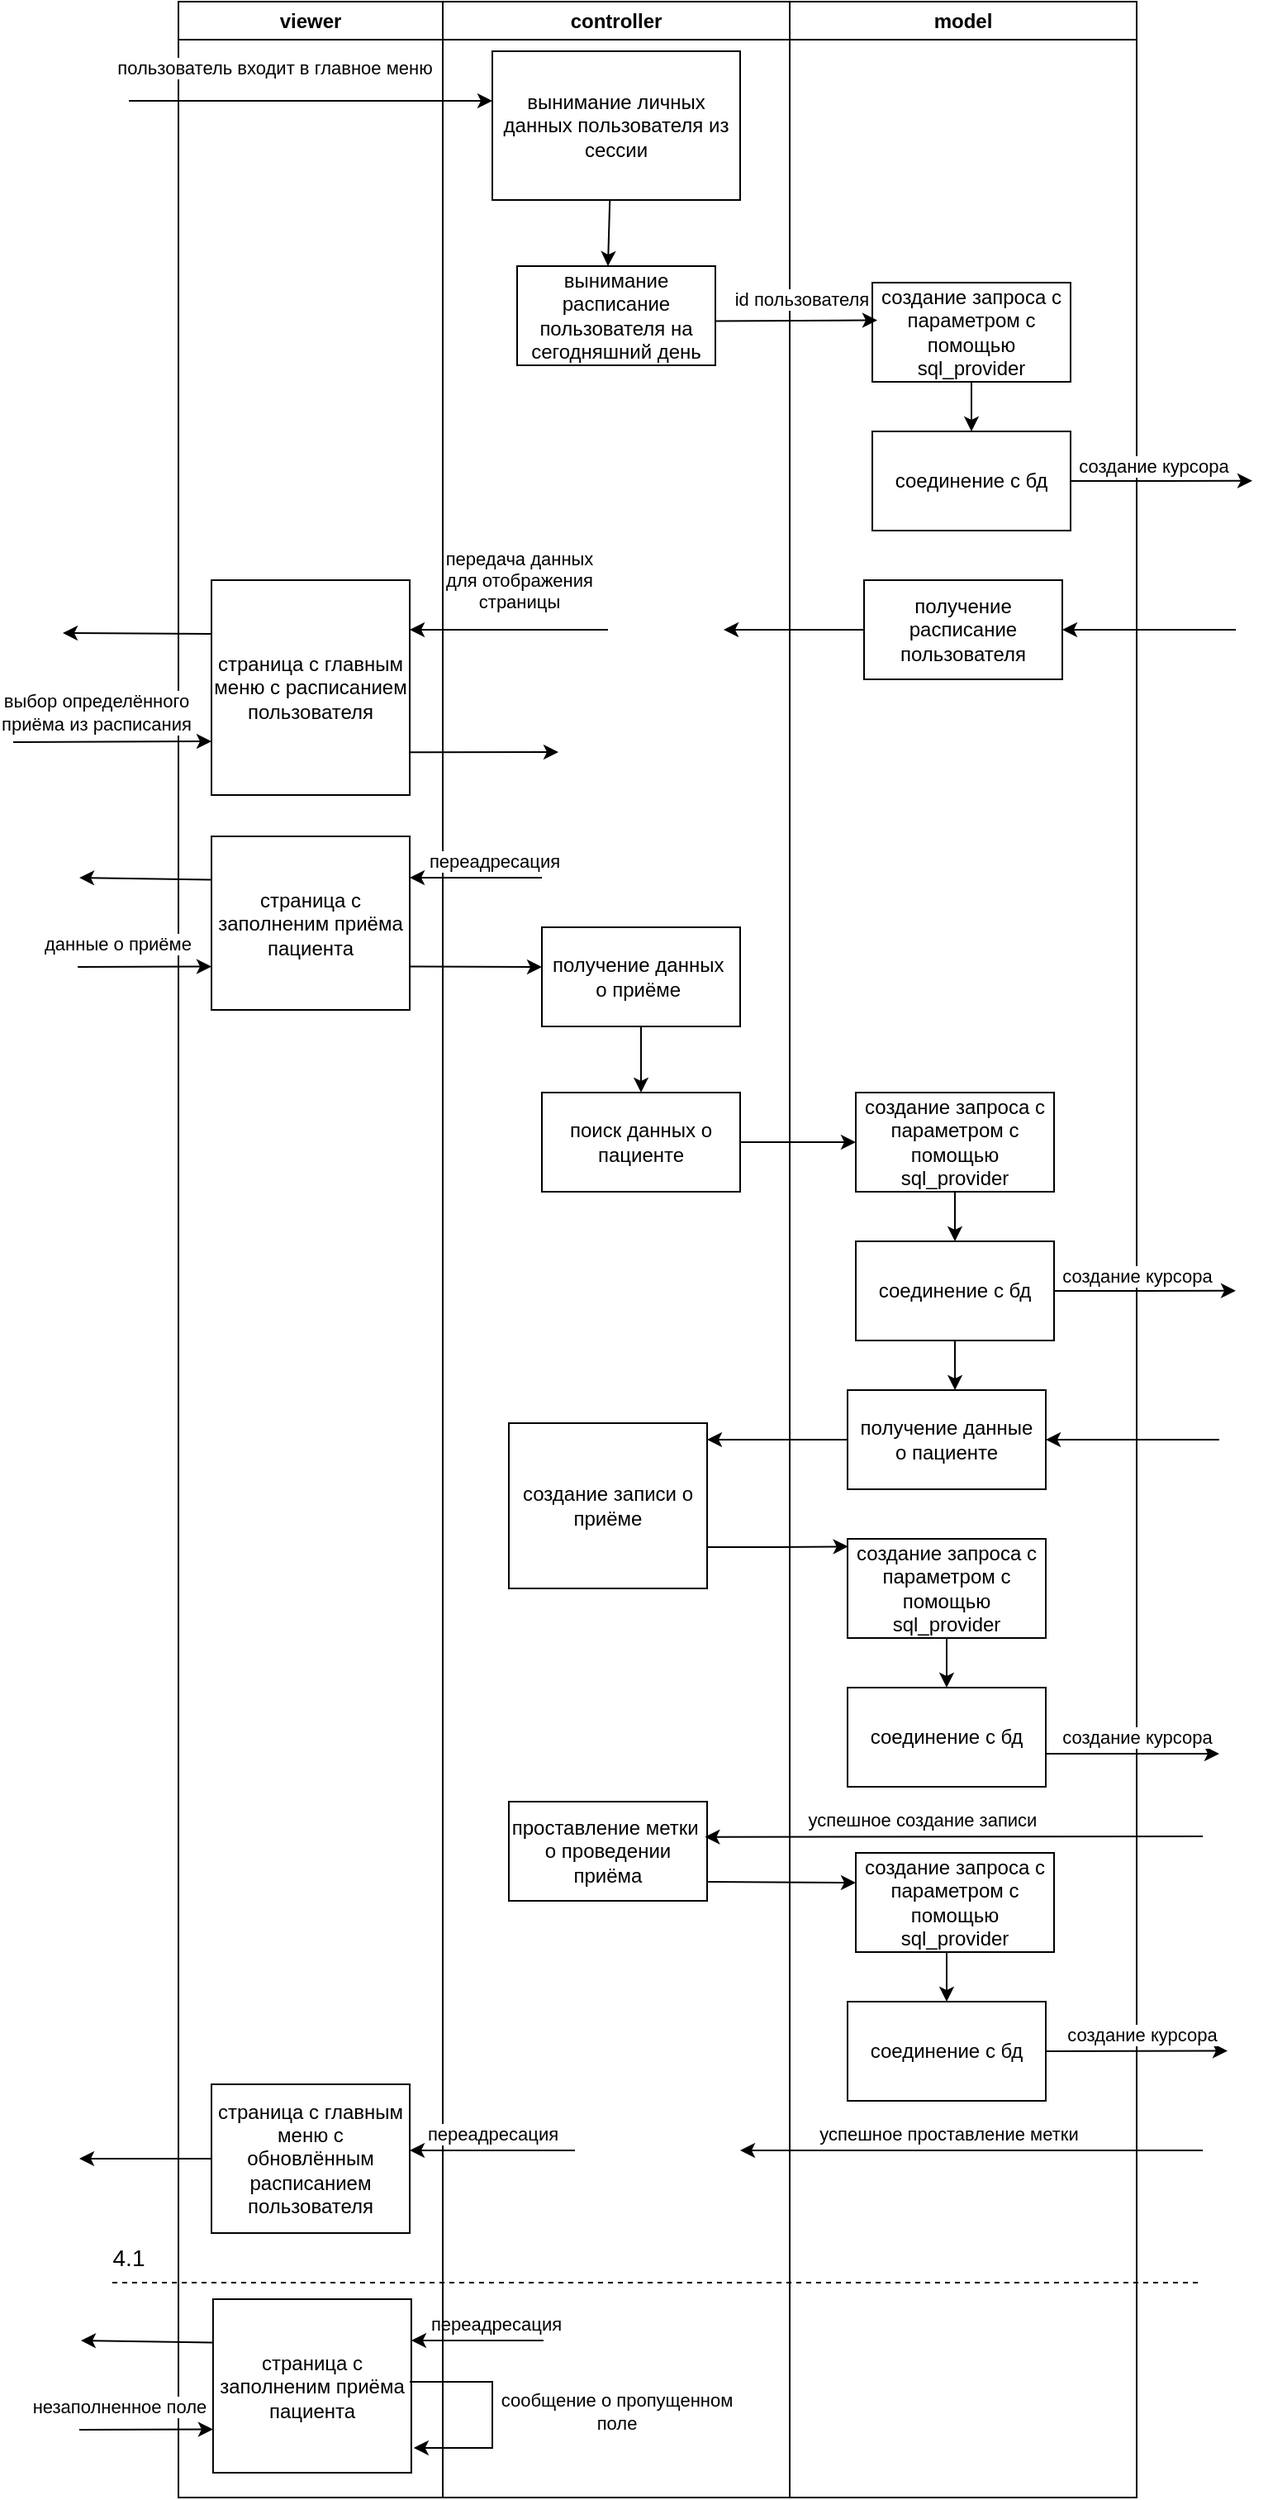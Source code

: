 <mxfile version="24.7.17">
  <diagram name="Страница — 1" id="mdZop4yMPsY5x1lwPoGk">
    <mxGraphModel dx="1154" dy="582" grid="1" gridSize="10" guides="1" tooltips="1" connect="1" arrows="1" fold="1" page="1" pageScale="1" pageWidth="827" pageHeight="1169" math="0" shadow="0">
      <root>
        <mxCell id="0" />
        <mxCell id="1" parent="0" />
        <mxCell id="8ZPKh4p41pyXTYQGt3iQ-1" value="viewer" style="swimlane;whiteSpace=wrap;html=1;" parent="1" vertex="1">
          <mxGeometry x="140" y="80" width="160" height="1510" as="geometry" />
        </mxCell>
        <mxCell id="mrr8fVG9p4sFcmQBdd4a-19" value="страница с главным меню с расписанием пользователя" style="rounded=0;whiteSpace=wrap;html=1;" vertex="1" parent="8ZPKh4p41pyXTYQGt3iQ-1">
          <mxGeometry x="20" y="350" width="120" height="130" as="geometry" />
        </mxCell>
        <mxCell id="mrr8fVG9p4sFcmQBdd4a-27" value="страница с заполненим приёма пациента" style="rounded=0;whiteSpace=wrap;html=1;" vertex="1" parent="8ZPKh4p41pyXTYQGt3iQ-1">
          <mxGeometry x="20" y="505" width="120" height="105" as="geometry" />
        </mxCell>
        <mxCell id="mrr8fVG9p4sFcmQBdd4a-67" value="страница с главным меню с обновлённым расписанием пользователя" style="rounded=0;whiteSpace=wrap;html=1;" vertex="1" parent="8ZPKh4p41pyXTYQGt3iQ-1">
          <mxGeometry x="20" y="1260" width="120" height="90" as="geometry" />
        </mxCell>
        <mxCell id="mrr8fVG9p4sFcmQBdd4a-79" value="страница с заполненим приёма пациента" style="rounded=0;whiteSpace=wrap;html=1;" vertex="1" parent="8ZPKh4p41pyXTYQGt3iQ-1">
          <mxGeometry x="20.95" y="1390" width="120" height="105" as="geometry" />
        </mxCell>
        <mxCell id="mrr8fVG9p4sFcmQBdd4a-80" value="" style="endArrow=classic;html=1;rounded=0;" edge="1" parent="8ZPKh4p41pyXTYQGt3iQ-1">
          <mxGeometry width="50" height="50" relative="1" as="geometry">
            <mxPoint x="220.95" y="1415" as="sourcePoint" />
            <mxPoint x="140.95" y="1415" as="targetPoint" />
          </mxGeometry>
        </mxCell>
        <mxCell id="mrr8fVG9p4sFcmQBdd4a-81" value="переадресация" style="edgeLabel;html=1;align=center;verticalAlign=middle;resizable=0;points=[];" vertex="1" connectable="0" parent="mrr8fVG9p4sFcmQBdd4a-80">
          <mxGeometry x="-0.182" y="-2" relative="1" as="geometry">
            <mxPoint x="3" y="-8" as="offset" />
          </mxGeometry>
        </mxCell>
        <mxCell id="mrr8fVG9p4sFcmQBdd4a-83" value="" style="endArrow=classic;html=1;rounded=0;exitX=0;exitY=0.25;exitDx=0;exitDy=0;" edge="1" parent="8ZPKh4p41pyXTYQGt3iQ-1" source="mrr8fVG9p4sFcmQBdd4a-79">
          <mxGeometry width="50" height="50" relative="1" as="geometry">
            <mxPoint x="240.95" y="1375" as="sourcePoint" />
            <mxPoint x="-59.05" y="1415" as="targetPoint" />
          </mxGeometry>
        </mxCell>
        <mxCell id="mrr8fVG9p4sFcmQBdd4a-84" value="" style="endArrow=classic;html=1;rounded=0;entryX=0;entryY=0.75;entryDx=0;entryDy=0;" edge="1" parent="8ZPKh4p41pyXTYQGt3iQ-1" target="mrr8fVG9p4sFcmQBdd4a-79">
          <mxGeometry width="50" height="50" relative="1" as="geometry">
            <mxPoint x="-60.002" y="1469" as="sourcePoint" />
            <mxPoint x="290.95" y="1395" as="targetPoint" />
          </mxGeometry>
        </mxCell>
        <mxCell id="mrr8fVG9p4sFcmQBdd4a-85" value="незаполненное поле" style="edgeLabel;html=1;align=center;verticalAlign=middle;resizable=0;points=[];" vertex="1" connectable="0" parent="mrr8fVG9p4sFcmQBdd4a-84">
          <mxGeometry x="-0.408" y="-2" relative="1" as="geometry">
            <mxPoint y="-16" as="offset" />
          </mxGeometry>
        </mxCell>
        <mxCell id="8ZPKh4p41pyXTYQGt3iQ-3" value="model" style="swimlane;whiteSpace=wrap;html=1;" parent="1" vertex="1">
          <mxGeometry x="510" y="80" width="210" height="1510" as="geometry" />
        </mxCell>
        <mxCell id="mrr8fVG9p4sFcmQBdd4a-13" style="edgeStyle=orthogonalEdgeStyle;rounded=0;orthogonalLoop=1;jettySize=auto;html=1;exitX=0.5;exitY=1;exitDx=0;exitDy=0;" edge="1" parent="8ZPKh4p41pyXTYQGt3iQ-3" source="mrr8fVG9p4sFcmQBdd4a-11" target="mrr8fVG9p4sFcmQBdd4a-12">
          <mxGeometry relative="1" as="geometry" />
        </mxCell>
        <mxCell id="mrr8fVG9p4sFcmQBdd4a-11" value="создание запроса с параметром с помощью sql_provider" style="rounded=0;whiteSpace=wrap;html=1;" vertex="1" parent="8ZPKh4p41pyXTYQGt3iQ-3">
          <mxGeometry x="50" y="170" width="120" height="60" as="geometry" />
        </mxCell>
        <mxCell id="mrr8fVG9p4sFcmQBdd4a-14" style="edgeStyle=orthogonalEdgeStyle;rounded=0;orthogonalLoop=1;jettySize=auto;html=1;exitX=1;exitY=0.5;exitDx=0;exitDy=0;" edge="1" parent="8ZPKh4p41pyXTYQGt3iQ-3" source="mrr8fVG9p4sFcmQBdd4a-12">
          <mxGeometry relative="1" as="geometry">
            <mxPoint x="280" y="289.905" as="targetPoint" />
          </mxGeometry>
        </mxCell>
        <mxCell id="mrr8fVG9p4sFcmQBdd4a-15" value="создание курсора" style="edgeLabel;html=1;align=center;verticalAlign=middle;resizable=0;points=[];" vertex="1" connectable="0" parent="mrr8fVG9p4sFcmQBdd4a-14">
          <mxGeometry x="0.209" relative="1" as="geometry">
            <mxPoint x="-16" y="-10" as="offset" />
          </mxGeometry>
        </mxCell>
        <mxCell id="mrr8fVG9p4sFcmQBdd4a-12" value="соединение с бд" style="rounded=0;whiteSpace=wrap;html=1;" vertex="1" parent="8ZPKh4p41pyXTYQGt3iQ-3">
          <mxGeometry x="50" y="260" width="120" height="60" as="geometry" />
        </mxCell>
        <mxCell id="mrr8fVG9p4sFcmQBdd4a-16" value="получение расписание пользователя" style="rounded=0;whiteSpace=wrap;html=1;" vertex="1" parent="8ZPKh4p41pyXTYQGt3iQ-3">
          <mxGeometry x="45" y="350" width="120" height="60" as="geometry" />
        </mxCell>
        <mxCell id="mrr8fVG9p4sFcmQBdd4a-36" value="" style="endArrow=classic;html=1;rounded=0;exitX=1;exitY=0.5;exitDx=0;exitDy=0;" edge="1" parent="8ZPKh4p41pyXTYQGt3iQ-3" source="mrr8fVG9p4sFcmQBdd4a-35">
          <mxGeometry width="50" height="50" relative="1" as="geometry">
            <mxPoint x="10" y="690" as="sourcePoint" />
            <mxPoint x="40" y="690" as="targetPoint" />
          </mxGeometry>
        </mxCell>
        <mxCell id="mrr8fVG9p4sFcmQBdd4a-37" value="создание запроса с параметром с помощью sql_provider" style="rounded=0;whiteSpace=wrap;html=1;" vertex="1" parent="8ZPKh4p41pyXTYQGt3iQ-3">
          <mxGeometry x="40" y="660" width="120" height="60" as="geometry" />
        </mxCell>
        <mxCell id="mrr8fVG9p4sFcmQBdd4a-38" style="edgeStyle=orthogonalEdgeStyle;rounded=0;orthogonalLoop=1;jettySize=auto;html=1;exitX=1;exitY=0.5;exitDx=0;exitDy=0;" edge="1" parent="8ZPKh4p41pyXTYQGt3iQ-3" source="mrr8fVG9p4sFcmQBdd4a-40">
          <mxGeometry relative="1" as="geometry">
            <mxPoint x="270" y="779.905" as="targetPoint" />
          </mxGeometry>
        </mxCell>
        <mxCell id="mrr8fVG9p4sFcmQBdd4a-39" value="создание курсора" style="edgeLabel;html=1;align=center;verticalAlign=middle;resizable=0;points=[];" vertex="1" connectable="0" parent="mrr8fVG9p4sFcmQBdd4a-38">
          <mxGeometry x="0.209" relative="1" as="geometry">
            <mxPoint x="-16" y="-10" as="offset" />
          </mxGeometry>
        </mxCell>
        <mxCell id="mrr8fVG9p4sFcmQBdd4a-40" value="соединение с бд" style="rounded=0;whiteSpace=wrap;html=1;" vertex="1" parent="8ZPKh4p41pyXTYQGt3iQ-3">
          <mxGeometry x="40" y="750" width="120" height="60" as="geometry" />
        </mxCell>
        <mxCell id="mrr8fVG9p4sFcmQBdd4a-41" value="получение данные&lt;br&gt;о пациенте" style="rounded=0;whiteSpace=wrap;html=1;" vertex="1" parent="8ZPKh4p41pyXTYQGt3iQ-3">
          <mxGeometry x="35" y="840" width="120" height="60" as="geometry" />
        </mxCell>
        <mxCell id="mrr8fVG9p4sFcmQBdd4a-42" value="" style="endArrow=classic;html=1;rounded=0;entryX=1;entryY=0.5;entryDx=0;entryDy=0;" edge="1" parent="8ZPKh4p41pyXTYQGt3iQ-3" target="mrr8fVG9p4sFcmQBdd4a-41">
          <mxGeometry width="50" height="50" relative="1" as="geometry">
            <mxPoint x="260" y="870" as="sourcePoint" />
            <mxPoint x="260" y="950" as="targetPoint" />
          </mxGeometry>
        </mxCell>
        <mxCell id="mrr8fVG9p4sFcmQBdd4a-43" value="" style="endArrow=classic;html=1;rounded=0;exitX=0;exitY=0.5;exitDx=0;exitDy=0;" edge="1" parent="8ZPKh4p41pyXTYQGt3iQ-3" source="mrr8fVG9p4sFcmQBdd4a-41">
          <mxGeometry width="50" height="50" relative="1" as="geometry">
            <mxPoint x="-140" y="870" as="sourcePoint" />
            <mxPoint x="-50" y="870" as="targetPoint" />
          </mxGeometry>
        </mxCell>
        <mxCell id="mrr8fVG9p4sFcmQBdd4a-44" value="" style="endArrow=classic;html=1;rounded=0;exitX=0.5;exitY=1;exitDx=0;exitDy=0;entryX=0.5;entryY=0;entryDx=0;entryDy=0;" edge="1" parent="8ZPKh4p41pyXTYQGt3iQ-3" source="mrr8fVG9p4sFcmQBdd4a-37" target="mrr8fVG9p4sFcmQBdd4a-40">
          <mxGeometry width="50" height="50" relative="1" as="geometry">
            <mxPoint x="-80" y="790" as="sourcePoint" />
            <mxPoint x="-30" y="740" as="targetPoint" />
          </mxGeometry>
        </mxCell>
        <mxCell id="mrr8fVG9p4sFcmQBdd4a-45" value="" style="endArrow=classic;html=1;rounded=0;exitX=0.5;exitY=1;exitDx=0;exitDy=0;entryX=0.542;entryY=0;entryDx=0;entryDy=0;entryPerimeter=0;" edge="1" parent="8ZPKh4p41pyXTYQGt3iQ-3" source="mrr8fVG9p4sFcmQBdd4a-40" target="mrr8fVG9p4sFcmQBdd4a-41">
          <mxGeometry width="50" height="50" relative="1" as="geometry">
            <mxPoint x="-80" y="790" as="sourcePoint" />
            <mxPoint x="-30" y="740" as="targetPoint" />
          </mxGeometry>
        </mxCell>
        <mxCell id="mrr8fVG9p4sFcmQBdd4a-49" value="создание запроса с параметром с помощью sql_provider" style="rounded=0;whiteSpace=wrap;html=1;" vertex="1" parent="8ZPKh4p41pyXTYQGt3iQ-3">
          <mxGeometry x="35" y="930" width="120" height="60" as="geometry" />
        </mxCell>
        <mxCell id="mrr8fVG9p4sFcmQBdd4a-50" value="соединение с бд" style="rounded=0;whiteSpace=wrap;html=1;" vertex="1" parent="8ZPKh4p41pyXTYQGt3iQ-3">
          <mxGeometry x="35" y="1020" width="120" height="60" as="geometry" />
        </mxCell>
        <mxCell id="mrr8fVG9p4sFcmQBdd4a-51" value="" style="endArrow=classic;html=1;rounded=0;exitX=0.5;exitY=1;exitDx=0;exitDy=0;entryX=0.5;entryY=0;entryDx=0;entryDy=0;" edge="1" parent="8ZPKh4p41pyXTYQGt3iQ-3" source="mrr8fVG9p4sFcmQBdd4a-49" target="mrr8fVG9p4sFcmQBdd4a-50">
          <mxGeometry width="50" height="50" relative="1" as="geometry">
            <mxPoint x="-85" y="1060" as="sourcePoint" />
            <mxPoint x="-35" y="1010" as="targetPoint" />
          </mxGeometry>
        </mxCell>
        <mxCell id="mrr8fVG9p4sFcmQBdd4a-53" value="" style="endArrow=classic;html=1;rounded=0;" edge="1" parent="8ZPKh4p41pyXTYQGt3iQ-3">
          <mxGeometry width="50" height="50" relative="1" as="geometry">
            <mxPoint x="155" y="1060" as="sourcePoint" />
            <mxPoint x="260" y="1060" as="targetPoint" />
          </mxGeometry>
        </mxCell>
        <mxCell id="mrr8fVG9p4sFcmQBdd4a-54" value="создание курсора" style="edgeLabel;html=1;align=center;verticalAlign=middle;resizable=0;points=[];" vertex="1" connectable="0" parent="mrr8fVG9p4sFcmQBdd4a-53">
          <mxGeometry x="0.368" relative="1" as="geometry">
            <mxPoint x="-17" y="-10" as="offset" />
          </mxGeometry>
        </mxCell>
        <mxCell id="mrr8fVG9p4sFcmQBdd4a-62" style="edgeStyle=orthogonalEdgeStyle;rounded=0;orthogonalLoop=1;jettySize=auto;html=1;exitX=0.5;exitY=1;exitDx=0;exitDy=0;entryX=0.5;entryY=0;entryDx=0;entryDy=0;" edge="1" parent="8ZPKh4p41pyXTYQGt3iQ-3" source="mrr8fVG9p4sFcmQBdd4a-59" target="mrr8fVG9p4sFcmQBdd4a-61">
          <mxGeometry relative="1" as="geometry" />
        </mxCell>
        <mxCell id="mrr8fVG9p4sFcmQBdd4a-59" value="создание запроса с параметром с помощью sql_provider" style="rounded=0;whiteSpace=wrap;html=1;" vertex="1" parent="8ZPKh4p41pyXTYQGt3iQ-3">
          <mxGeometry x="40" y="1120" width="120" height="60" as="geometry" />
        </mxCell>
        <mxCell id="mrr8fVG9p4sFcmQBdd4a-61" value="соединение с бд" style="rounded=0;whiteSpace=wrap;html=1;" vertex="1" parent="8ZPKh4p41pyXTYQGt3iQ-3">
          <mxGeometry x="35" y="1210" width="120" height="60" as="geometry" />
        </mxCell>
        <mxCell id="mrr8fVG9p4sFcmQBdd4a-65" value="" style="endArrow=classic;html=1;rounded=0;" edge="1" parent="8ZPKh4p41pyXTYQGt3iQ-3">
          <mxGeometry width="50" height="50" relative="1" as="geometry">
            <mxPoint x="250" y="1300" as="sourcePoint" />
            <mxPoint x="-30" y="1300" as="targetPoint" />
          </mxGeometry>
        </mxCell>
        <mxCell id="mrr8fVG9p4sFcmQBdd4a-66" value="успешное проставление метки" style="edgeLabel;html=1;align=center;verticalAlign=middle;resizable=0;points=[];" vertex="1" connectable="0" parent="mrr8fVG9p4sFcmQBdd4a-65">
          <mxGeometry x="0.21" y="-1" relative="1" as="geometry">
            <mxPoint x="15" y="-9" as="offset" />
          </mxGeometry>
        </mxCell>
        <mxCell id="mrr8fVG9p4sFcmQBdd4a-1" value="controller" style="swimlane;whiteSpace=wrap;html=1;" vertex="1" parent="1">
          <mxGeometry x="300" y="80" width="210" height="1510" as="geometry" />
        </mxCell>
        <mxCell id="mrr8fVG9p4sFcmQBdd4a-5" value="вынимание личных данных пользователя из сессии" style="rounded=0;whiteSpace=wrap;html=1;" vertex="1" parent="mrr8fVG9p4sFcmQBdd4a-1">
          <mxGeometry x="30" y="30" width="150" height="90" as="geometry" />
        </mxCell>
        <mxCell id="mrr8fVG9p4sFcmQBdd4a-8" value="вынимание расписание пользователя на сегодняшний день" style="rounded=0;whiteSpace=wrap;html=1;" vertex="1" parent="mrr8fVG9p4sFcmQBdd4a-1">
          <mxGeometry x="45" y="160" width="120" height="60" as="geometry" />
        </mxCell>
        <mxCell id="mrr8fVG9p4sFcmQBdd4a-26" value="" style="endArrow=classic;html=1;rounded=0;" edge="1" parent="mrr8fVG9p4sFcmQBdd4a-1">
          <mxGeometry width="50" height="50" relative="1" as="geometry">
            <mxPoint x="60" y="530" as="sourcePoint" />
            <mxPoint x="-20" y="530" as="targetPoint" />
          </mxGeometry>
        </mxCell>
        <mxCell id="mrr8fVG9p4sFcmQBdd4a-30" value="переадресация" style="edgeLabel;html=1;align=center;verticalAlign=middle;resizable=0;points=[];" vertex="1" connectable="0" parent="mrr8fVG9p4sFcmQBdd4a-26">
          <mxGeometry x="-0.182" y="-2" relative="1" as="geometry">
            <mxPoint x="3" y="-8" as="offset" />
          </mxGeometry>
        </mxCell>
        <mxCell id="mrr8fVG9p4sFcmQBdd4a-33" value="получение данных&amp;nbsp;&lt;br&gt;о приёме&amp;nbsp;" style="rounded=0;whiteSpace=wrap;html=1;" vertex="1" parent="mrr8fVG9p4sFcmQBdd4a-1">
          <mxGeometry x="60" y="560" width="120" height="60" as="geometry" />
        </mxCell>
        <mxCell id="mrr8fVG9p4sFcmQBdd4a-35" value="поиск данных о пациенте" style="rounded=0;whiteSpace=wrap;html=1;" vertex="1" parent="mrr8fVG9p4sFcmQBdd4a-1">
          <mxGeometry x="60" y="660" width="120" height="60" as="geometry" />
        </mxCell>
        <mxCell id="mrr8fVG9p4sFcmQBdd4a-47" value="создание записи о приёме" style="rounded=0;whiteSpace=wrap;html=1;" vertex="1" parent="mrr8fVG9p4sFcmQBdd4a-1">
          <mxGeometry x="40" y="860" width="120" height="100" as="geometry" />
        </mxCell>
        <mxCell id="mrr8fVG9p4sFcmQBdd4a-57" value="проставление метки&amp;nbsp;&lt;br&gt;о проведении приёма" style="rounded=0;whiteSpace=wrap;html=1;" vertex="1" parent="mrr8fVG9p4sFcmQBdd4a-1">
          <mxGeometry x="40" y="1089" width="120" height="60" as="geometry" />
        </mxCell>
        <mxCell id="mrr8fVG9p4sFcmQBdd4a-82" value="" style="endArrow=classic;html=1;rounded=0;exitX=1;exitY=0.75;exitDx=0;exitDy=0;entryX=1.012;entryY=0.857;entryDx=0;entryDy=0;entryPerimeter=0;" edge="1" parent="mrr8fVG9p4sFcmQBdd4a-1" target="mrr8fVG9p4sFcmQBdd4a-79">
          <mxGeometry width="50" height="50" relative="1" as="geometry">
            <mxPoint x="-20.0" y="1440" as="sourcePoint" />
            <mxPoint x="30" y="1480" as="targetPoint" />
            <Array as="points">
              <mxPoint x="30" y="1440" />
              <mxPoint x="30" y="1480" />
            </Array>
          </mxGeometry>
        </mxCell>
        <mxCell id="mrr8fVG9p4sFcmQBdd4a-86" value="сообщение о пропущенном&lt;br&gt;поле" style="edgeLabel;html=1;align=center;verticalAlign=middle;resizable=0;points=[];" vertex="1" connectable="0" parent="mrr8fVG9p4sFcmQBdd4a-82">
          <mxGeometry x="-0.018" y="-1" relative="1" as="geometry">
            <mxPoint x="76" as="offset" />
          </mxGeometry>
        </mxCell>
        <mxCell id="mrr8fVG9p4sFcmQBdd4a-2" value="" style="endArrow=classic;html=1;rounded=0;" edge="1" parent="1">
          <mxGeometry width="50" height="50" relative="1" as="geometry">
            <mxPoint x="110" y="140" as="sourcePoint" />
            <mxPoint x="330" y="140" as="targetPoint" />
          </mxGeometry>
        </mxCell>
        <mxCell id="mrr8fVG9p4sFcmQBdd4a-3" value="пользователь входит в главное меню" style="edgeLabel;html=1;align=center;verticalAlign=middle;resizable=0;points=[];" vertex="1" connectable="0" parent="mrr8fVG9p4sFcmQBdd4a-2">
          <mxGeometry x="-0.198" y="-2" relative="1" as="geometry">
            <mxPoint y="-22" as="offset" />
          </mxGeometry>
        </mxCell>
        <mxCell id="mrr8fVG9p4sFcmQBdd4a-7" value="" style="endArrow=classic;html=1;rounded=0;exitX=0.474;exitY=1.004;exitDx=0;exitDy=0;exitPerimeter=0;" edge="1" parent="1" source="mrr8fVG9p4sFcmQBdd4a-5">
          <mxGeometry width="50" height="50" relative="1" as="geometry">
            <mxPoint x="380" y="270" as="sourcePoint" />
            <mxPoint x="400" y="240" as="targetPoint" />
          </mxGeometry>
        </mxCell>
        <mxCell id="mrr8fVG9p4sFcmQBdd4a-9" value="" style="endArrow=classic;html=1;rounded=0;exitX=0.999;exitY=0.554;exitDx=0;exitDy=0;exitPerimeter=0;entryX=0.025;entryY=0.379;entryDx=0;entryDy=0;entryPerimeter=0;" edge="1" parent="1" source="mrr8fVG9p4sFcmQBdd4a-8" target="mrr8fVG9p4sFcmQBdd4a-11">
          <mxGeometry width="50" height="50" relative="1" as="geometry">
            <mxPoint x="380" y="270" as="sourcePoint" />
            <mxPoint x="540" y="273" as="targetPoint" />
          </mxGeometry>
        </mxCell>
        <mxCell id="mrr8fVG9p4sFcmQBdd4a-10" value="id пользователя" style="edgeLabel;html=1;align=center;verticalAlign=middle;resizable=0;points=[];" vertex="1" connectable="0" parent="mrr8fVG9p4sFcmQBdd4a-9">
          <mxGeometry x="-0.48" y="-1" relative="1" as="geometry">
            <mxPoint x="26" y="-14" as="offset" />
          </mxGeometry>
        </mxCell>
        <mxCell id="mrr8fVG9p4sFcmQBdd4a-17" value="" style="endArrow=classic;html=1;rounded=0;entryX=1;entryY=0.5;entryDx=0;entryDy=0;" edge="1" parent="1" target="mrr8fVG9p4sFcmQBdd4a-16">
          <mxGeometry width="50" height="50" relative="1" as="geometry">
            <mxPoint x="780" y="460" as="sourcePoint" />
            <mxPoint x="780" y="540" as="targetPoint" />
          </mxGeometry>
        </mxCell>
        <mxCell id="mrr8fVG9p4sFcmQBdd4a-18" value="" style="endArrow=classic;html=1;rounded=0;exitX=0;exitY=0.5;exitDx=0;exitDy=0;" edge="1" parent="1" source="mrr8fVG9p4sFcmQBdd4a-16">
          <mxGeometry width="50" height="50" relative="1" as="geometry">
            <mxPoint x="380" y="460" as="sourcePoint" />
            <mxPoint x="470" y="460" as="targetPoint" />
          </mxGeometry>
        </mxCell>
        <mxCell id="mrr8fVG9p4sFcmQBdd4a-20" value="" style="endArrow=classic;html=1;rounded=0;" edge="1" parent="1">
          <mxGeometry width="50" height="50" relative="1" as="geometry">
            <mxPoint x="400" y="460" as="sourcePoint" />
            <mxPoint x="280" y="460" as="targetPoint" />
          </mxGeometry>
        </mxCell>
        <mxCell id="mrr8fVG9p4sFcmQBdd4a-21" value="передача данных &lt;br&gt;для отображения &lt;br&gt;страницы" style="edgeLabel;html=1;align=center;verticalAlign=middle;resizable=0;points=[];" vertex="1" connectable="0" parent="mrr8fVG9p4sFcmQBdd4a-20">
          <mxGeometry x="-0.206" relative="1" as="geometry">
            <mxPoint x="-7" y="-30" as="offset" />
          </mxGeometry>
        </mxCell>
        <mxCell id="mrr8fVG9p4sFcmQBdd4a-22" value="" style="endArrow=classic;html=1;rounded=0;exitX=0;exitY=0.25;exitDx=0;exitDy=0;" edge="1" parent="1" source="mrr8fVG9p4sFcmQBdd4a-19">
          <mxGeometry width="50" height="50" relative="1" as="geometry">
            <mxPoint x="380" y="460" as="sourcePoint" />
            <mxPoint x="70" y="462" as="targetPoint" />
          </mxGeometry>
        </mxCell>
        <mxCell id="mrr8fVG9p4sFcmQBdd4a-23" value="" style="endArrow=classic;html=1;rounded=0;entryX=0;entryY=0.75;entryDx=0;entryDy=0;" edge="1" parent="1" target="mrr8fVG9p4sFcmQBdd4a-19">
          <mxGeometry width="50" height="50" relative="1" as="geometry">
            <mxPoint x="40" y="528" as="sourcePoint" />
            <mxPoint x="430" y="510" as="targetPoint" />
          </mxGeometry>
        </mxCell>
        <mxCell id="mrr8fVG9p4sFcmQBdd4a-24" value="выбор определённого &lt;br&gt;приёма из расписания" style="edgeLabel;html=1;align=center;verticalAlign=middle;resizable=0;points=[];" vertex="1" connectable="0" parent="mrr8fVG9p4sFcmQBdd4a-23">
          <mxGeometry x="-0.087" y="-1" relative="1" as="geometry">
            <mxPoint x="-5" y="-19" as="offset" />
          </mxGeometry>
        </mxCell>
        <mxCell id="mrr8fVG9p4sFcmQBdd4a-25" value="" style="endArrow=classic;html=1;rounded=0;exitX=0.997;exitY=0.801;exitDx=0;exitDy=0;exitPerimeter=0;" edge="1" parent="1" source="mrr8fVG9p4sFcmQBdd4a-19">
          <mxGeometry width="50" height="50" relative="1" as="geometry">
            <mxPoint x="380" y="560" as="sourcePoint" />
            <mxPoint x="370" y="534" as="targetPoint" />
          </mxGeometry>
        </mxCell>
        <mxCell id="mrr8fVG9p4sFcmQBdd4a-28" value="" style="endArrow=classic;html=1;rounded=0;exitX=1;exitY=0.75;exitDx=0;exitDy=0;" edge="1" parent="1" source="mrr8fVG9p4sFcmQBdd4a-27">
          <mxGeometry width="50" height="50" relative="1" as="geometry">
            <mxPoint x="380" y="570" as="sourcePoint" />
            <mxPoint x="360" y="664" as="targetPoint" />
          </mxGeometry>
        </mxCell>
        <mxCell id="mrr8fVG9p4sFcmQBdd4a-29" value="" style="endArrow=classic;html=1;rounded=0;exitX=0;exitY=0.25;exitDx=0;exitDy=0;" edge="1" parent="1" source="mrr8fVG9p4sFcmQBdd4a-27">
          <mxGeometry width="50" height="50" relative="1" as="geometry">
            <mxPoint x="380" y="570" as="sourcePoint" />
            <mxPoint x="80" y="610" as="targetPoint" />
          </mxGeometry>
        </mxCell>
        <mxCell id="mrr8fVG9p4sFcmQBdd4a-31" value="" style="endArrow=classic;html=1;rounded=0;entryX=0;entryY=0.75;entryDx=0;entryDy=0;" edge="1" parent="1" target="mrr8fVG9p4sFcmQBdd4a-27">
          <mxGeometry width="50" height="50" relative="1" as="geometry">
            <mxPoint x="79.048" y="664" as="sourcePoint" />
            <mxPoint x="430" y="590" as="targetPoint" />
          </mxGeometry>
        </mxCell>
        <mxCell id="mrr8fVG9p4sFcmQBdd4a-32" value="данные о приёме" style="edgeLabel;html=1;align=center;verticalAlign=middle;resizable=0;points=[];" vertex="1" connectable="0" parent="mrr8fVG9p4sFcmQBdd4a-31">
          <mxGeometry x="-0.408" y="-2" relative="1" as="geometry">
            <mxPoint y="-16" as="offset" />
          </mxGeometry>
        </mxCell>
        <mxCell id="mrr8fVG9p4sFcmQBdd4a-34" value="" style="endArrow=classic;html=1;rounded=0;exitX=0.5;exitY=1;exitDx=0;exitDy=0;" edge="1" parent="1" source="mrr8fVG9p4sFcmQBdd4a-33">
          <mxGeometry width="50" height="50" relative="1" as="geometry">
            <mxPoint x="430" y="640" as="sourcePoint" />
            <mxPoint x="420" y="740" as="targetPoint" />
          </mxGeometry>
        </mxCell>
        <mxCell id="mrr8fVG9p4sFcmQBdd4a-52" style="edgeStyle=orthogonalEdgeStyle;rounded=0;orthogonalLoop=1;jettySize=auto;html=1;exitX=1;exitY=0.75;exitDx=0;exitDy=0;entryX=0.003;entryY=0.078;entryDx=0;entryDy=0;entryPerimeter=0;" edge="1" parent="1" source="mrr8fVG9p4sFcmQBdd4a-47" target="mrr8fVG9p4sFcmQBdd4a-49">
          <mxGeometry relative="1" as="geometry" />
        </mxCell>
        <mxCell id="mrr8fVG9p4sFcmQBdd4a-55" value="" style="endArrow=classic;html=1;rounded=0;entryX=0.989;entryY=0.356;entryDx=0;entryDy=0;entryPerimeter=0;" edge="1" parent="1" target="mrr8fVG9p4sFcmQBdd4a-57">
          <mxGeometry width="50" height="50" relative="1" as="geometry">
            <mxPoint x="760" y="1190" as="sourcePoint" />
            <mxPoint x="490" y="1190" as="targetPoint" />
          </mxGeometry>
        </mxCell>
        <mxCell id="mrr8fVG9p4sFcmQBdd4a-56" value="успешное создание записи" style="edgeLabel;html=1;align=center;verticalAlign=middle;resizable=0;points=[];" vertex="1" connectable="0" parent="mrr8fVG9p4sFcmQBdd4a-55">
          <mxGeometry x="0.322" relative="1" as="geometry">
            <mxPoint x="29" y="-10" as="offset" />
          </mxGeometry>
        </mxCell>
        <mxCell id="mrr8fVG9p4sFcmQBdd4a-58" value="" style="endArrow=classic;html=1;rounded=0;exitX=1.005;exitY=0.809;exitDx=0;exitDy=0;exitPerimeter=0;" edge="1" parent="1" source="mrr8fVG9p4sFcmQBdd4a-57">
          <mxGeometry width="50" height="50" relative="1" as="geometry">
            <mxPoint x="430" y="1190" as="sourcePoint" />
            <mxPoint x="550" y="1218" as="targetPoint" />
          </mxGeometry>
        </mxCell>
        <mxCell id="mrr8fVG9p4sFcmQBdd4a-63" value="" style="endArrow=classic;html=1;rounded=0;exitX=1;exitY=0.5;exitDx=0;exitDy=0;" edge="1" parent="1" source="mrr8fVG9p4sFcmQBdd4a-61">
          <mxGeometry width="50" height="50" relative="1" as="geometry">
            <mxPoint x="670" y="1319.76" as="sourcePoint" />
            <mxPoint x="775" y="1319.76" as="targetPoint" />
          </mxGeometry>
        </mxCell>
        <mxCell id="mrr8fVG9p4sFcmQBdd4a-64" value="создание курсора" style="edgeLabel;html=1;align=center;verticalAlign=middle;resizable=0;points=[];" vertex="1" connectable="0" parent="mrr8fVG9p4sFcmQBdd4a-63">
          <mxGeometry x="0.368" relative="1" as="geometry">
            <mxPoint x="-17" y="-10" as="offset" />
          </mxGeometry>
        </mxCell>
        <mxCell id="mrr8fVG9p4sFcmQBdd4a-68" value="" style="endArrow=classic;html=1;rounded=0;" edge="1" parent="1">
          <mxGeometry width="50" height="50" relative="1" as="geometry">
            <mxPoint x="380" y="1380" as="sourcePoint" />
            <mxPoint x="280" y="1380" as="targetPoint" />
          </mxGeometry>
        </mxCell>
        <mxCell id="mrr8fVG9p4sFcmQBdd4a-69" value="переадресация" style="edgeLabel;html=1;align=center;verticalAlign=middle;resizable=0;points=[];" vertex="1" connectable="0" parent="mrr8fVG9p4sFcmQBdd4a-68">
          <mxGeometry x="0.106" relative="1" as="geometry">
            <mxPoint x="5" y="-10" as="offset" />
          </mxGeometry>
        </mxCell>
        <mxCell id="mrr8fVG9p4sFcmQBdd4a-70" value="" style="endArrow=classic;html=1;rounded=0;exitX=0;exitY=0.5;exitDx=0;exitDy=0;" edge="1" parent="1" source="mrr8fVG9p4sFcmQBdd4a-67">
          <mxGeometry width="50" height="50" relative="1" as="geometry">
            <mxPoint x="430" y="1360" as="sourcePoint" />
            <mxPoint x="80" y="1385" as="targetPoint" />
          </mxGeometry>
        </mxCell>
        <mxCell id="mrr8fVG9p4sFcmQBdd4a-72" value="" style="endArrow=none;dashed=1;html=1;rounded=0;" edge="1" parent="1">
          <mxGeometry width="50" height="50" relative="1" as="geometry">
            <mxPoint x="100" y="1460" as="sourcePoint" />
            <mxPoint x="760" y="1460" as="targetPoint" />
          </mxGeometry>
        </mxCell>
        <mxCell id="mrr8fVG9p4sFcmQBdd4a-73" value="&lt;font style=&quot;font-size: 14px;&quot;&gt;4.1&lt;/font&gt;" style="text;html=1;align=center;verticalAlign=middle;whiteSpace=wrap;rounded=0;" vertex="1" parent="1">
          <mxGeometry x="80" y="1430" width="60" height="30" as="geometry" />
        </mxCell>
      </root>
    </mxGraphModel>
  </diagram>
</mxfile>
